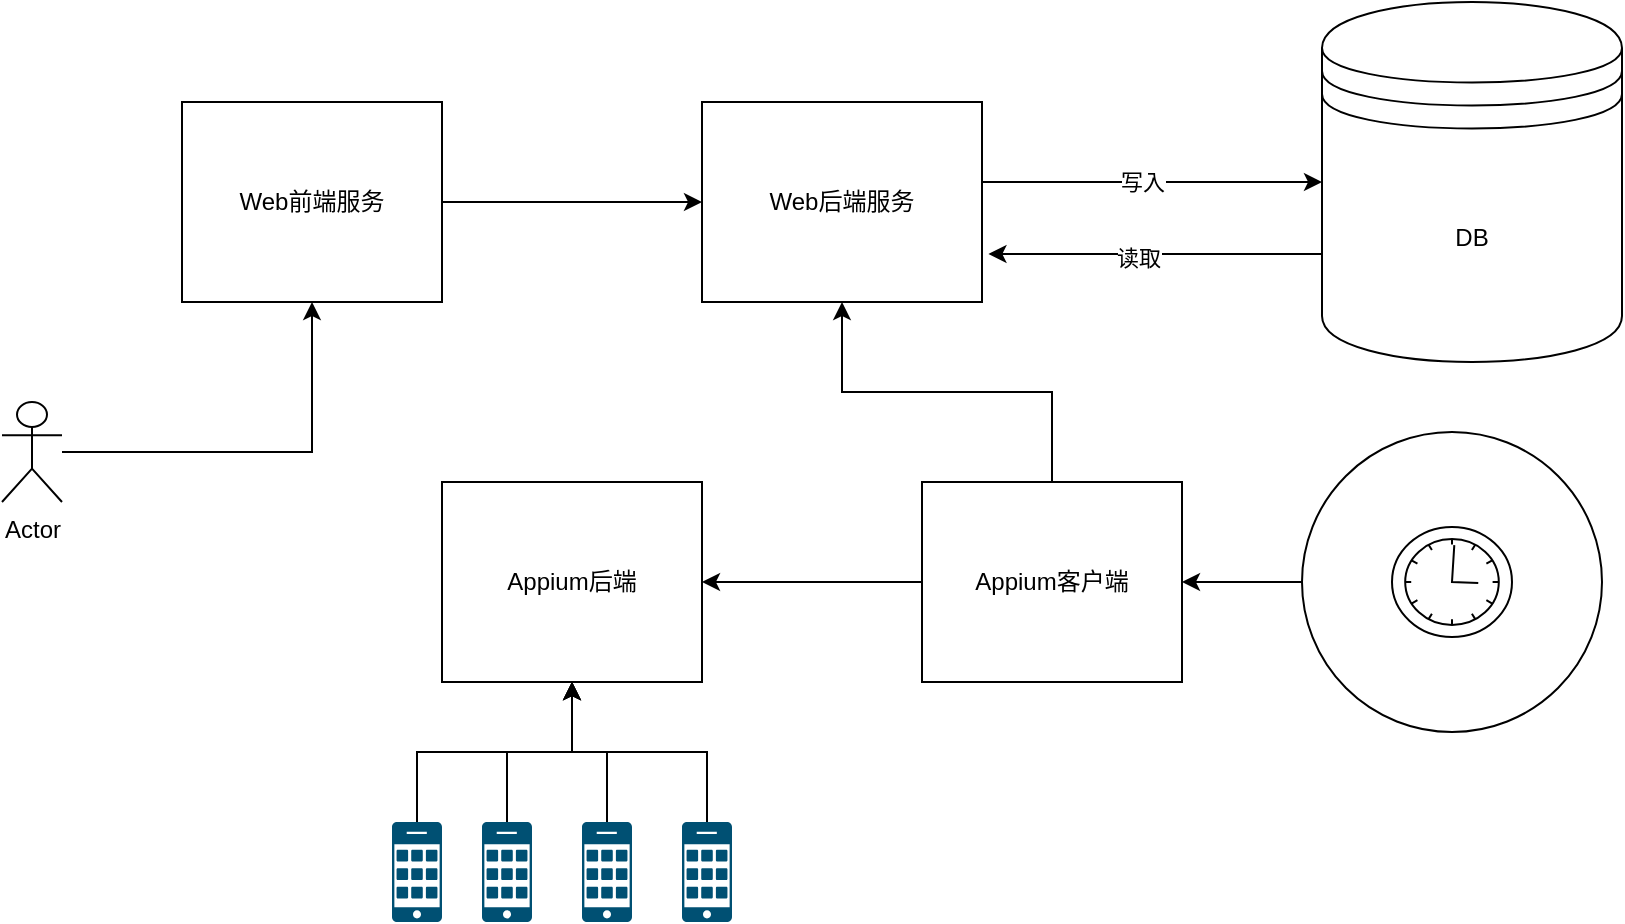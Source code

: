 <mxfile version="13.8.0" type="github">
  <diagram id="W0PIrgdUMLI96M_QNtbx" name="Page-1">
    <mxGraphModel dx="1316" dy="750" grid="1" gridSize="10" guides="1" tooltips="1" connect="1" arrows="1" fold="1" page="1" pageScale="1" pageWidth="827" pageHeight="1169" math="0" shadow="0">
      <root>
        <mxCell id="0" />
        <mxCell id="1" parent="0" />
        <mxCell id="cEMwxvn-d5G1xKP16MCN-55" style="edgeStyle=orthogonalEdgeStyle;rounded=0;orthogonalLoop=1;jettySize=auto;html=1;entryX=0;entryY=0.5;entryDx=0;entryDy=0;" parent="1" source="cEMwxvn-d5G1xKP16MCN-1" target="cEMwxvn-d5G1xKP16MCN-2" edge="1">
          <mxGeometry relative="1" as="geometry" />
        </mxCell>
        <mxCell id="cEMwxvn-d5G1xKP16MCN-1" value="Web前端服务" style="rounded=0;whiteSpace=wrap;html=1;" parent="1" vertex="1">
          <mxGeometry x="90" y="70" width="130" height="100" as="geometry" />
        </mxCell>
        <mxCell id="cEMwxvn-d5G1xKP16MCN-2" value="Web后端服务" style="rounded=0;whiteSpace=wrap;html=1;" parent="1" vertex="1">
          <mxGeometry x="350" y="70" width="140" height="100" as="geometry" />
        </mxCell>
        <mxCell id="cEMwxvn-d5G1xKP16MCN-3" value="DB" style="shape=datastore;whiteSpace=wrap;html=1;" parent="1" vertex="1">
          <mxGeometry x="660" y="20" width="150" height="180" as="geometry" />
        </mxCell>
        <mxCell id="cEMwxvn-d5G1xKP16MCN-15" value="Appium后端" style="rounded=0;whiteSpace=wrap;html=1;" parent="1" vertex="1">
          <mxGeometry x="220" y="260" width="130" height="100" as="geometry" />
        </mxCell>
        <mxCell id="cEMwxvn-d5G1xKP16MCN-53" value="" style="edgeStyle=orthogonalEdgeStyle;rounded=0;orthogonalLoop=1;jettySize=auto;html=1;" parent="1" source="cEMwxvn-d5G1xKP16MCN-16" target="cEMwxvn-d5G1xKP16MCN-15" edge="1">
          <mxGeometry relative="1" as="geometry" />
        </mxCell>
        <mxCell id="cEMwxvn-d5G1xKP16MCN-54" value="" style="edgeStyle=orthogonalEdgeStyle;rounded=0;orthogonalLoop=1;jettySize=auto;html=1;" parent="1" source="cEMwxvn-d5G1xKP16MCN-16" target="cEMwxvn-d5G1xKP16MCN-2" edge="1">
          <mxGeometry relative="1" as="geometry" />
        </mxCell>
        <mxCell id="cEMwxvn-d5G1xKP16MCN-16" value="Appium客户端" style="rounded=0;whiteSpace=wrap;html=1;" parent="1" vertex="1">
          <mxGeometry x="460" y="260" width="130" height="100" as="geometry" />
        </mxCell>
        <mxCell id="cEMwxvn-d5G1xKP16MCN-51" value="" style="edgeStyle=orthogonalEdgeStyle;rounded=0;orthogonalLoop=1;jettySize=auto;html=1;" parent="1" source="cEMwxvn-d5G1xKP16MCN-18" target="cEMwxvn-d5G1xKP16MCN-15" edge="1">
          <mxGeometry relative="1" as="geometry" />
        </mxCell>
        <mxCell id="cEMwxvn-d5G1xKP16MCN-18" value="" style="points=[[0.015,0.015,0],[0.985,0.015,0],[0.985,0.985,0],[0.015,0.985,0],[0.25,0,0],[0.5,0,0],[0.75,0,0],[1,0.25,0],[1,0.5,0],[1,0.75,0],[0.75,1,0],[0.5,1,0],[0.25,1,0],[0,0.75,0],[0,0.5,0],[0,0.25,0]];verticalLabelPosition=bottom;html=1;verticalAlign=top;aspect=fixed;align=center;pointerEvents=1;shape=mxgraph.cisco19.cell_phone;fillColor=#005073;strokeColor=none;" parent="1" vertex="1">
          <mxGeometry x="195" y="430" width="25" height="50" as="geometry" />
        </mxCell>
        <mxCell id="cEMwxvn-d5G1xKP16MCN-48" value="" style="edgeStyle=orthogonalEdgeStyle;rounded=0;orthogonalLoop=1;jettySize=auto;html=1;" parent="1" source="cEMwxvn-d5G1xKP16MCN-19" target="cEMwxvn-d5G1xKP16MCN-15" edge="1">
          <mxGeometry relative="1" as="geometry" />
        </mxCell>
        <mxCell id="cEMwxvn-d5G1xKP16MCN-19" value="" style="points=[[0.015,0.015,0],[0.985,0.015,0],[0.985,0.985,0],[0.015,0.985,0],[0.25,0,0],[0.5,0,0],[0.75,0,0],[1,0.25,0],[1,0.5,0],[1,0.75,0],[0.75,1,0],[0.5,1,0],[0.25,1,0],[0,0.75,0],[0,0.5,0],[0,0.25,0]];verticalLabelPosition=bottom;html=1;verticalAlign=top;aspect=fixed;align=center;pointerEvents=1;shape=mxgraph.cisco19.cell_phone;fillColor=#005073;strokeColor=none;" parent="1" vertex="1">
          <mxGeometry x="240" y="430" width="25" height="50" as="geometry" />
        </mxCell>
        <mxCell id="cEMwxvn-d5G1xKP16MCN-47" value="" style="edgeStyle=orthogonalEdgeStyle;rounded=0;orthogonalLoop=1;jettySize=auto;html=1;" parent="1" source="cEMwxvn-d5G1xKP16MCN-20" target="cEMwxvn-d5G1xKP16MCN-15" edge="1">
          <mxGeometry relative="1" as="geometry" />
        </mxCell>
        <mxCell id="cEMwxvn-d5G1xKP16MCN-20" value="" style="points=[[0.015,0.015,0],[0.985,0.015,0],[0.985,0.985,0],[0.015,0.985,0],[0.25,0,0],[0.5,0,0],[0.75,0,0],[1,0.25,0],[1,0.5,0],[1,0.75,0],[0.75,1,0],[0.5,1,0],[0.25,1,0],[0,0.75,0],[0,0.5,0],[0,0.25,0]];verticalLabelPosition=bottom;html=1;verticalAlign=top;aspect=fixed;align=center;pointerEvents=1;shape=mxgraph.cisco19.cell_phone;fillColor=#005073;strokeColor=none;" parent="1" vertex="1">
          <mxGeometry x="290" y="430" width="25" height="50" as="geometry" />
        </mxCell>
        <mxCell id="cEMwxvn-d5G1xKP16MCN-49" value="" style="edgeStyle=orthogonalEdgeStyle;rounded=0;orthogonalLoop=1;jettySize=auto;html=1;" parent="1" source="cEMwxvn-d5G1xKP16MCN-21" target="cEMwxvn-d5G1xKP16MCN-15" edge="1">
          <mxGeometry relative="1" as="geometry" />
        </mxCell>
        <mxCell id="cEMwxvn-d5G1xKP16MCN-21" value="" style="points=[[0.015,0.015,0],[0.985,0.015,0],[0.985,0.985,0],[0.015,0.985,0],[0.25,0,0],[0.5,0,0],[0.75,0,0],[1,0.25,0],[1,0.5,0],[1,0.75,0],[0.75,1,0],[0.5,1,0],[0.25,1,0],[0,0.75,0],[0,0.5,0],[0,0.25,0]];verticalLabelPosition=bottom;html=1;verticalAlign=top;aspect=fixed;align=center;pointerEvents=1;shape=mxgraph.cisco19.cell_phone;fillColor=#005073;strokeColor=none;" parent="1" vertex="1">
          <mxGeometry x="340" y="430" width="25" height="50" as="geometry" />
        </mxCell>
        <mxCell id="cEMwxvn-d5G1xKP16MCN-24" style="edgeStyle=orthogonalEdgeStyle;rounded=0;orthogonalLoop=1;jettySize=auto;html=1;entryX=0.5;entryY=1;entryDx=0;entryDy=0;" parent="1" source="cEMwxvn-d5G1xKP16MCN-23" target="cEMwxvn-d5G1xKP16MCN-1" edge="1">
          <mxGeometry relative="1" as="geometry" />
        </mxCell>
        <mxCell id="cEMwxvn-d5G1xKP16MCN-23" value="Actor" style="shape=umlActor;verticalLabelPosition=bottom;verticalAlign=top;html=1;outlineConnect=0;" parent="1" vertex="1">
          <mxGeometry y="220" width="30" height="50" as="geometry" />
        </mxCell>
        <mxCell id="cEMwxvn-d5G1xKP16MCN-57" style="edgeStyle=orthogonalEdgeStyle;rounded=0;orthogonalLoop=1;jettySize=auto;html=1;entryX=0;entryY=0.5;entryDx=0;entryDy=0;" parent="1" edge="1">
          <mxGeometry relative="1" as="geometry">
            <mxPoint x="490" y="110" as="sourcePoint" />
            <mxPoint x="660" y="110" as="targetPoint" />
          </mxGeometry>
        </mxCell>
        <mxCell id="cEMwxvn-d5G1xKP16MCN-58" value="写入" style="edgeLabel;html=1;align=center;verticalAlign=middle;resizable=0;points=[];" parent="cEMwxvn-d5G1xKP16MCN-57" vertex="1" connectable="0">
          <mxGeometry x="-0.067" relative="1" as="geometry">
            <mxPoint as="offset" />
          </mxGeometry>
        </mxCell>
        <mxCell id="cEMwxvn-d5G1xKP16MCN-59" style="edgeStyle=orthogonalEdgeStyle;rounded=0;orthogonalLoop=1;jettySize=auto;html=1;exitX=0;exitY=0.7;exitDx=0;exitDy=0;entryX=1.023;entryY=0.86;entryDx=0;entryDy=0;entryPerimeter=0;" parent="1" edge="1">
          <mxGeometry relative="1" as="geometry">
            <mxPoint x="660" y="146" as="sourcePoint" />
            <mxPoint x="493.22" y="146" as="targetPoint" />
          </mxGeometry>
        </mxCell>
        <mxCell id="cEMwxvn-d5G1xKP16MCN-60" value="读取" style="edgeLabel;html=1;align=center;verticalAlign=middle;resizable=0;points=[];" parent="cEMwxvn-d5G1xKP16MCN-59" vertex="1" connectable="0">
          <mxGeometry x="0.111" y="2" relative="1" as="geometry">
            <mxPoint as="offset" />
          </mxGeometry>
        </mxCell>
        <mxCell id="cEMwxvn-d5G1xKP16MCN-66" value="" style="edgeStyle=orthogonalEdgeStyle;rounded=0;orthogonalLoop=1;jettySize=auto;html=1;" parent="1" source="cEMwxvn-d5G1xKP16MCN-65" target="cEMwxvn-d5G1xKP16MCN-16" edge="1">
          <mxGeometry relative="1" as="geometry" />
        </mxCell>
        <mxCell id="cEMwxvn-d5G1xKP16MCN-65" value="" style="ellipse;whiteSpace=wrap;html=1;aspect=fixed;" parent="1" vertex="1">
          <mxGeometry x="650" y="235" width="150" height="150" as="geometry" />
        </mxCell>
        <mxCell id="cEMwxvn-d5G1xKP16MCN-61" value="" style="shape=mxgraph.bpmn.shape;html=1;verticalLabelPosition=bottom;labelBackgroundColor=#ffffff;verticalAlign=top;align=center;perimeter=ellipsePerimeter;outlineConnect=0;outline=standard;symbol=timer;" parent="1" vertex="1">
          <mxGeometry x="695" y="282.5" width="60" height="55" as="geometry" />
        </mxCell>
      </root>
    </mxGraphModel>
  </diagram>
</mxfile>
